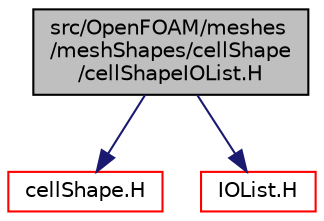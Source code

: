 digraph "src/OpenFOAM/meshes/meshShapes/cellShape/cellShapeIOList.H"
{
  bgcolor="transparent";
  edge [fontname="Helvetica",fontsize="10",labelfontname="Helvetica",labelfontsize="10"];
  node [fontname="Helvetica",fontsize="10",shape=record];
  Node0 [label="src/OpenFOAM/meshes\l/meshShapes/cellShape\l/cellShapeIOList.H",height=0.2,width=0.4,color="black", fillcolor="grey75", style="filled", fontcolor="black"];
  Node0 -> Node1 [color="midnightblue",fontsize="10",style="solid",fontname="Helvetica"];
  Node1 [label="cellShape.H",height=0.2,width=0.4,color="red",URL="$a12035.html"];
  Node0 -> Node166 [color="midnightblue",fontsize="10",style="solid",fontname="Helvetica"];
  Node166 [label="IOList.H",height=0.2,width=0.4,color="red",URL="$a09764.html"];
}
